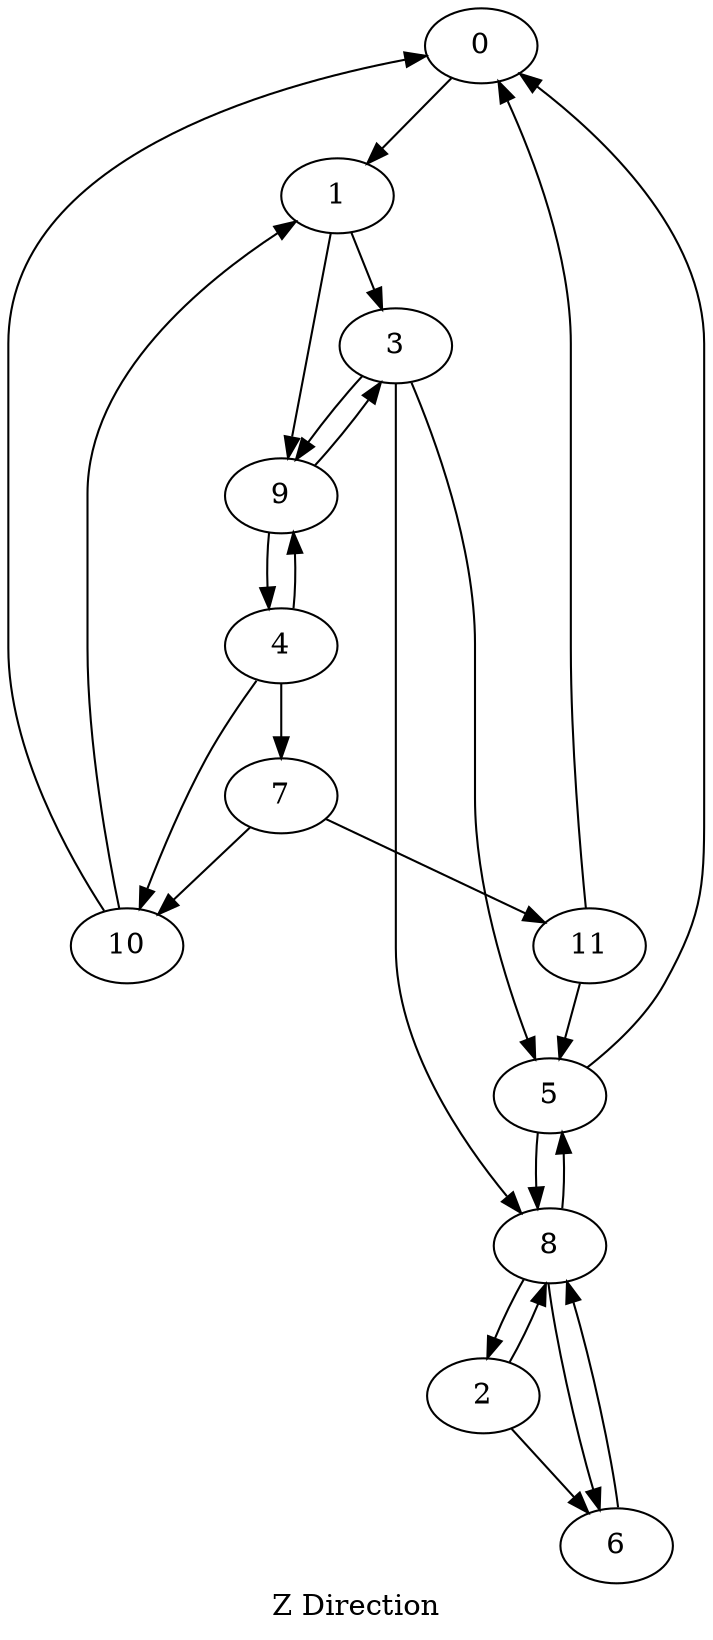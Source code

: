 digraph {
label="Z Direction"0 -> 1
1 -> 3
1 -> 9
2 -> 6
2 -> 8
3 -> 5
3 -> 8
3 -> 9
4 -> 7
4 -> 9
4 -> 10
5 -> 0
5 -> 8
6 -> 8
7 -> 10
7 -> 11
8 -> 2
8 -> 5
8 -> 6
9 -> 3
9 -> 4
10 -> 0
10 -> 1
11 -> 0
11 -> 5
}